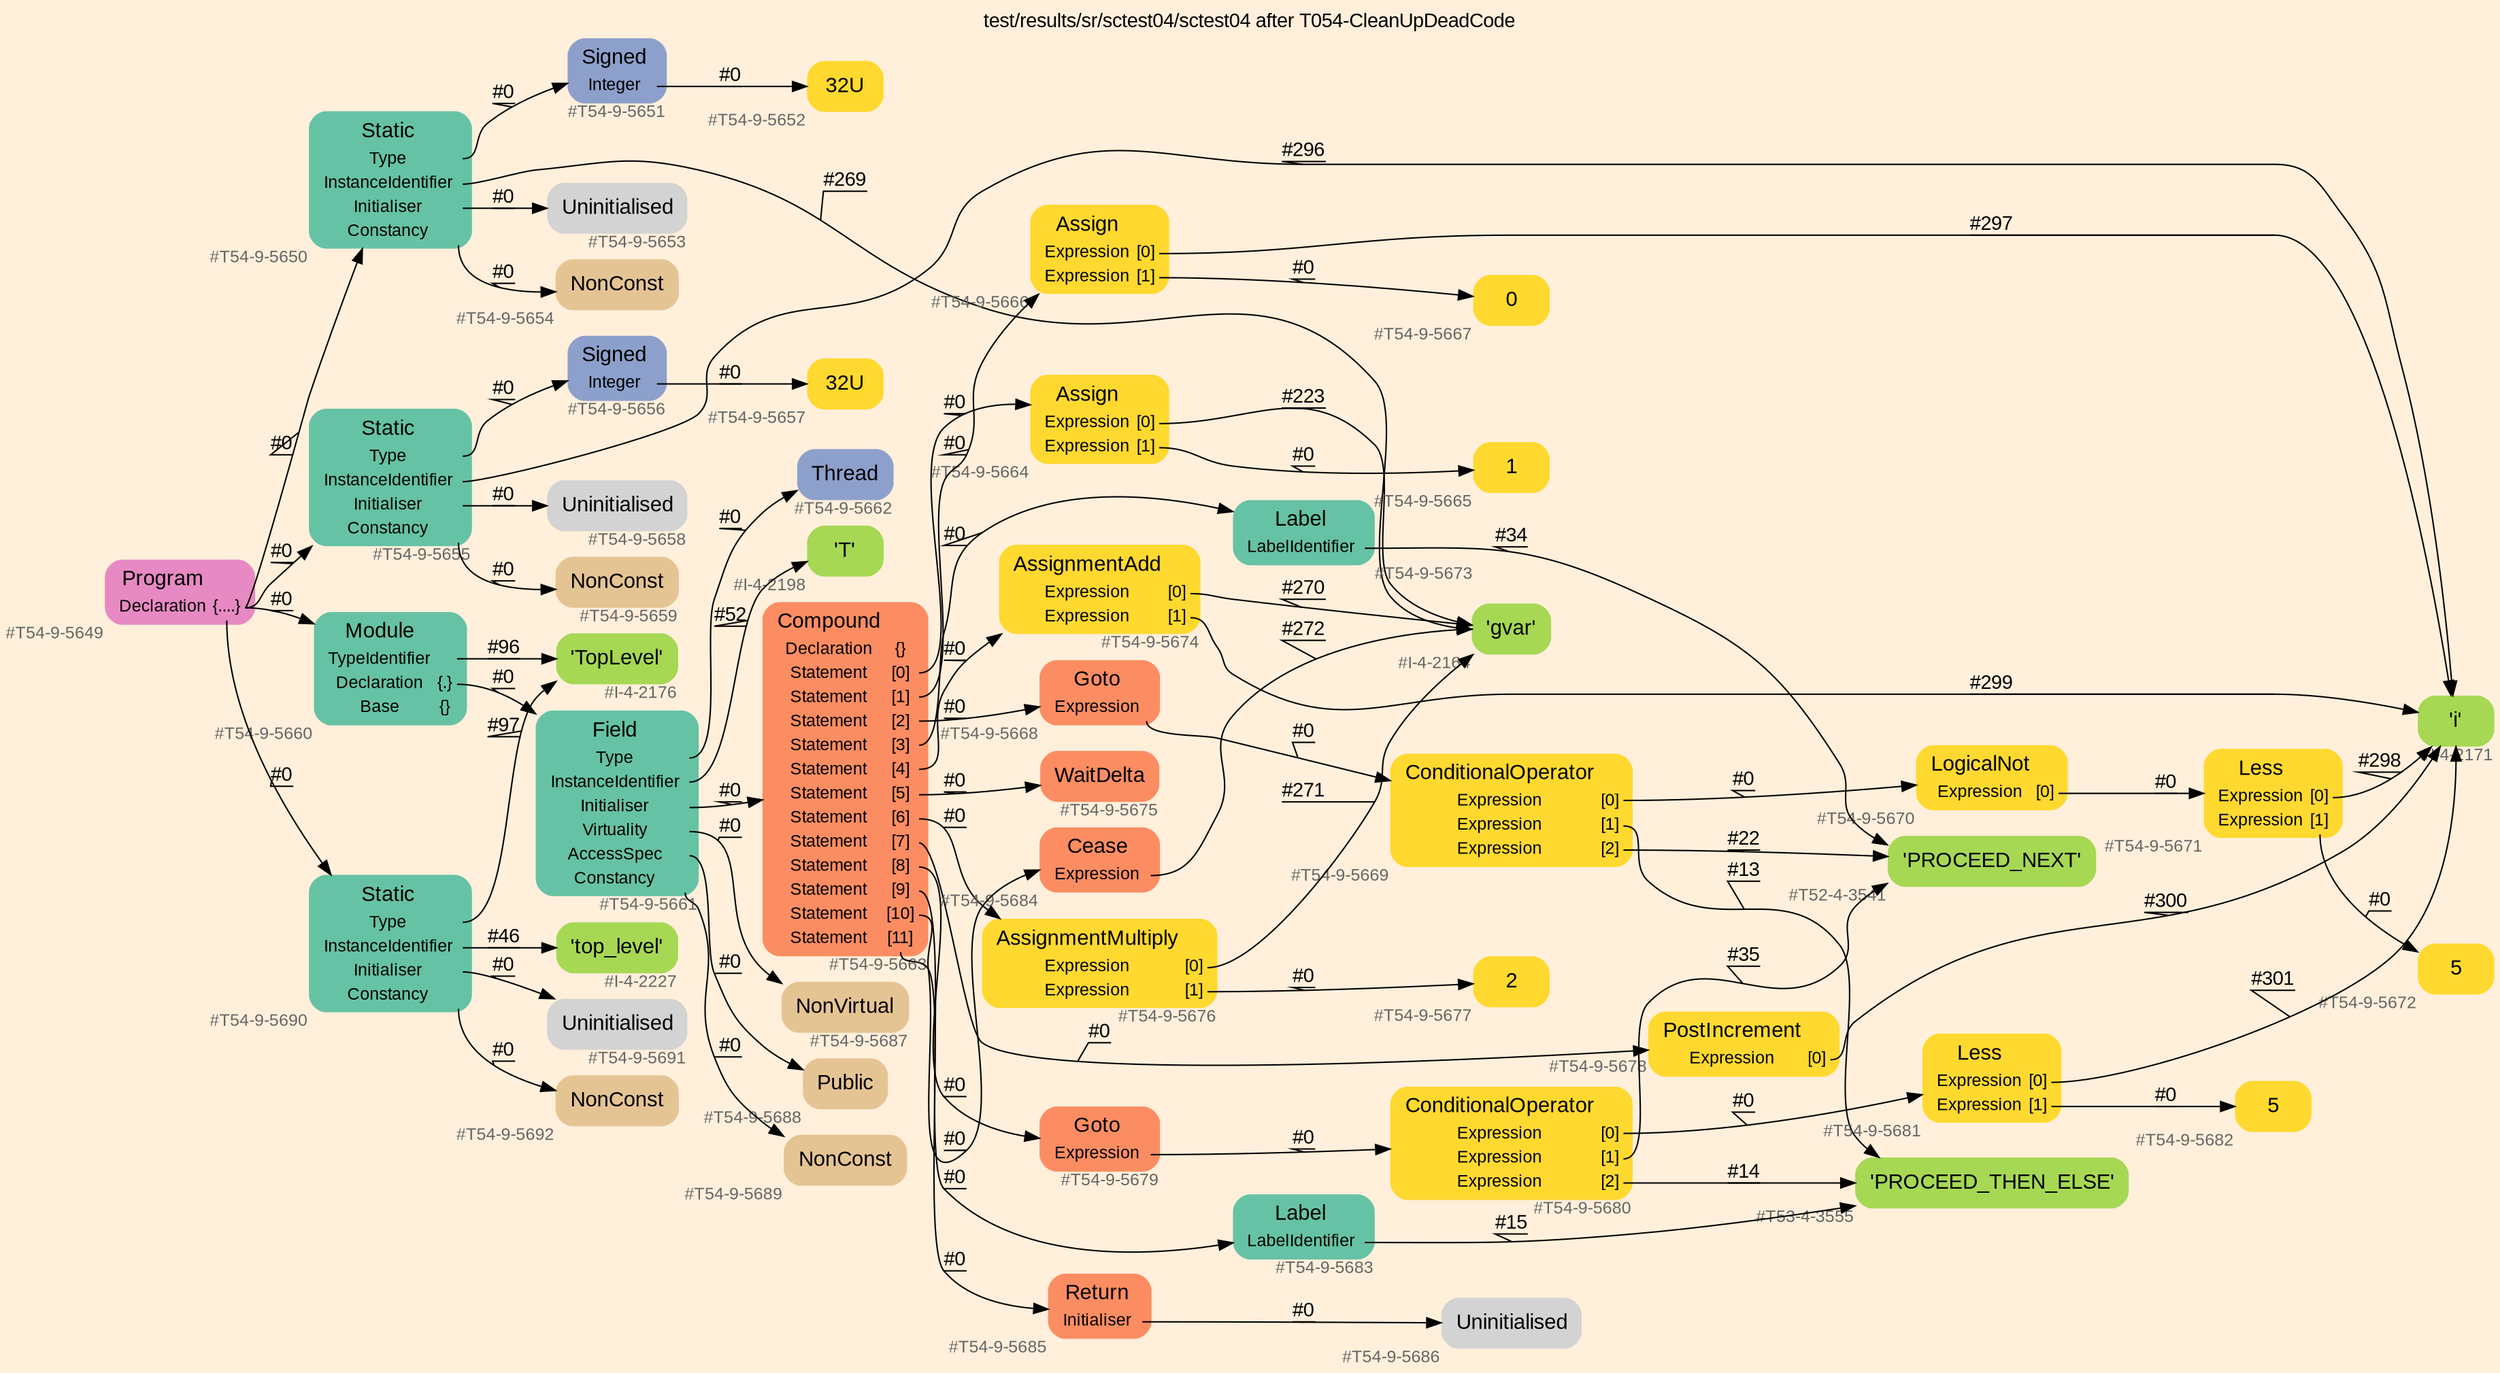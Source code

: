 digraph "test/results/sr/sctest04/sctest04 after T054-CleanUpDeadCode" {
label = "test/results/sr/sctest04/sctest04 after T054-CleanUpDeadCode"
labelloc = t
graph [
    rankdir = "LR"
    ranksep = 0.3
    bgcolor = antiquewhite1
    color = black
    fontcolor = black
    fontname = "Arial"
];
node [
    fontname = "Arial"
];
edge [
    fontname = "Arial"
];

// -------------------- node figure --------------------
// -------- block #T54-9-5649 ----------
"#T54-9-5649" [
    fillcolor = "/set28/4"
    xlabel = "#T54-9-5649"
    fontsize = "12"
    fontcolor = grey40
    shape = "plaintext"
    label = <<TABLE BORDER="0" CELLBORDER="0" CELLSPACING="0">
     <TR><TD><FONT COLOR="black" POINT-SIZE="15">Program</FONT></TD></TR>
     <TR><TD><FONT COLOR="black" POINT-SIZE="12">Declaration</FONT></TD><TD PORT="port0"><FONT COLOR="black" POINT-SIZE="12">{....}</FONT></TD></TR>
    </TABLE>>
    style = "rounded,filled"
];

// -------- block #T54-9-5650 ----------
"#T54-9-5650" [
    fillcolor = "/set28/1"
    xlabel = "#T54-9-5650"
    fontsize = "12"
    fontcolor = grey40
    shape = "plaintext"
    label = <<TABLE BORDER="0" CELLBORDER="0" CELLSPACING="0">
     <TR><TD><FONT COLOR="black" POINT-SIZE="15">Static</FONT></TD></TR>
     <TR><TD><FONT COLOR="black" POINT-SIZE="12">Type</FONT></TD><TD PORT="port0"></TD></TR>
     <TR><TD><FONT COLOR="black" POINT-SIZE="12">InstanceIdentifier</FONT></TD><TD PORT="port1"></TD></TR>
     <TR><TD><FONT COLOR="black" POINT-SIZE="12">Initialiser</FONT></TD><TD PORT="port2"></TD></TR>
     <TR><TD><FONT COLOR="black" POINT-SIZE="12">Constancy</FONT></TD><TD PORT="port3"></TD></TR>
    </TABLE>>
    style = "rounded,filled"
];

// -------- block #T54-9-5651 ----------
"#T54-9-5651" [
    fillcolor = "/set28/3"
    xlabel = "#T54-9-5651"
    fontsize = "12"
    fontcolor = grey40
    shape = "plaintext"
    label = <<TABLE BORDER="0" CELLBORDER="0" CELLSPACING="0">
     <TR><TD><FONT COLOR="black" POINT-SIZE="15">Signed</FONT></TD></TR>
     <TR><TD><FONT COLOR="black" POINT-SIZE="12">Integer</FONT></TD><TD PORT="port0"></TD></TR>
    </TABLE>>
    style = "rounded,filled"
];

// -------- block #T54-9-5652 ----------
"#T54-9-5652" [
    fillcolor = "/set28/6"
    xlabel = "#T54-9-5652"
    fontsize = "12"
    fontcolor = grey40
    shape = "plaintext"
    label = <<TABLE BORDER="0" CELLBORDER="0" CELLSPACING="0">
     <TR><TD><FONT COLOR="black" POINT-SIZE="15">32U</FONT></TD></TR>
    </TABLE>>
    style = "rounded,filled"
];

// -------- block #I-4-2164 ----------
"#I-4-2164" [
    fillcolor = "/set28/5"
    xlabel = "#I-4-2164"
    fontsize = "12"
    fontcolor = grey40
    shape = "plaintext"
    label = <<TABLE BORDER="0" CELLBORDER="0" CELLSPACING="0">
     <TR><TD><FONT COLOR="black" POINT-SIZE="15">'gvar'</FONT></TD></TR>
    </TABLE>>
    style = "rounded,filled"
];

// -------- block #T54-9-5653 ----------
"#T54-9-5653" [
    xlabel = "#T54-9-5653"
    fontsize = "12"
    fontcolor = grey40
    shape = "plaintext"
    label = <<TABLE BORDER="0" CELLBORDER="0" CELLSPACING="0">
     <TR><TD><FONT COLOR="black" POINT-SIZE="15">Uninitialised</FONT></TD></TR>
    </TABLE>>
    style = "rounded,filled"
];

// -------- block #T54-9-5654 ----------
"#T54-9-5654" [
    fillcolor = "/set28/7"
    xlabel = "#T54-9-5654"
    fontsize = "12"
    fontcolor = grey40
    shape = "plaintext"
    label = <<TABLE BORDER="0" CELLBORDER="0" CELLSPACING="0">
     <TR><TD><FONT COLOR="black" POINT-SIZE="15">NonConst</FONT></TD></TR>
    </TABLE>>
    style = "rounded,filled"
];

// -------- block #T54-9-5655 ----------
"#T54-9-5655" [
    fillcolor = "/set28/1"
    xlabel = "#T54-9-5655"
    fontsize = "12"
    fontcolor = grey40
    shape = "plaintext"
    label = <<TABLE BORDER="0" CELLBORDER="0" CELLSPACING="0">
     <TR><TD><FONT COLOR="black" POINT-SIZE="15">Static</FONT></TD></TR>
     <TR><TD><FONT COLOR="black" POINT-SIZE="12">Type</FONT></TD><TD PORT="port0"></TD></TR>
     <TR><TD><FONT COLOR="black" POINT-SIZE="12">InstanceIdentifier</FONT></TD><TD PORT="port1"></TD></TR>
     <TR><TD><FONT COLOR="black" POINT-SIZE="12">Initialiser</FONT></TD><TD PORT="port2"></TD></TR>
     <TR><TD><FONT COLOR="black" POINT-SIZE="12">Constancy</FONT></TD><TD PORT="port3"></TD></TR>
    </TABLE>>
    style = "rounded,filled"
];

// -------- block #T54-9-5656 ----------
"#T54-9-5656" [
    fillcolor = "/set28/3"
    xlabel = "#T54-9-5656"
    fontsize = "12"
    fontcolor = grey40
    shape = "plaintext"
    label = <<TABLE BORDER="0" CELLBORDER="0" CELLSPACING="0">
     <TR><TD><FONT COLOR="black" POINT-SIZE="15">Signed</FONT></TD></TR>
     <TR><TD><FONT COLOR="black" POINT-SIZE="12">Integer</FONT></TD><TD PORT="port0"></TD></TR>
    </TABLE>>
    style = "rounded,filled"
];

// -------- block #T54-9-5657 ----------
"#T54-9-5657" [
    fillcolor = "/set28/6"
    xlabel = "#T54-9-5657"
    fontsize = "12"
    fontcolor = grey40
    shape = "plaintext"
    label = <<TABLE BORDER="0" CELLBORDER="0" CELLSPACING="0">
     <TR><TD><FONT COLOR="black" POINT-SIZE="15">32U</FONT></TD></TR>
    </TABLE>>
    style = "rounded,filled"
];

// -------- block #I-4-2171 ----------
"#I-4-2171" [
    fillcolor = "/set28/5"
    xlabel = "#I-4-2171"
    fontsize = "12"
    fontcolor = grey40
    shape = "plaintext"
    label = <<TABLE BORDER="0" CELLBORDER="0" CELLSPACING="0">
     <TR><TD><FONT COLOR="black" POINT-SIZE="15">'i'</FONT></TD></TR>
    </TABLE>>
    style = "rounded,filled"
];

// -------- block #T54-9-5658 ----------
"#T54-9-5658" [
    xlabel = "#T54-9-5658"
    fontsize = "12"
    fontcolor = grey40
    shape = "plaintext"
    label = <<TABLE BORDER="0" CELLBORDER="0" CELLSPACING="0">
     <TR><TD><FONT COLOR="black" POINT-SIZE="15">Uninitialised</FONT></TD></TR>
    </TABLE>>
    style = "rounded,filled"
];

// -------- block #T54-9-5659 ----------
"#T54-9-5659" [
    fillcolor = "/set28/7"
    xlabel = "#T54-9-5659"
    fontsize = "12"
    fontcolor = grey40
    shape = "plaintext"
    label = <<TABLE BORDER="0" CELLBORDER="0" CELLSPACING="0">
     <TR><TD><FONT COLOR="black" POINT-SIZE="15">NonConst</FONT></TD></TR>
    </TABLE>>
    style = "rounded,filled"
];

// -------- block #T54-9-5660 ----------
"#T54-9-5660" [
    fillcolor = "/set28/1"
    xlabel = "#T54-9-5660"
    fontsize = "12"
    fontcolor = grey40
    shape = "plaintext"
    label = <<TABLE BORDER="0" CELLBORDER="0" CELLSPACING="0">
     <TR><TD><FONT COLOR="black" POINT-SIZE="15">Module</FONT></TD></TR>
     <TR><TD><FONT COLOR="black" POINT-SIZE="12">TypeIdentifier</FONT></TD><TD PORT="port0"></TD></TR>
     <TR><TD><FONT COLOR="black" POINT-SIZE="12">Declaration</FONT></TD><TD PORT="port1"><FONT COLOR="black" POINT-SIZE="12">{.}</FONT></TD></TR>
     <TR><TD><FONT COLOR="black" POINT-SIZE="12">Base</FONT></TD><TD PORT="port2"><FONT COLOR="black" POINT-SIZE="12">{}</FONT></TD></TR>
    </TABLE>>
    style = "rounded,filled"
];

// -------- block #I-4-2176 ----------
"#I-4-2176" [
    fillcolor = "/set28/5"
    xlabel = "#I-4-2176"
    fontsize = "12"
    fontcolor = grey40
    shape = "plaintext"
    label = <<TABLE BORDER="0" CELLBORDER="0" CELLSPACING="0">
     <TR><TD><FONT COLOR="black" POINT-SIZE="15">'TopLevel'</FONT></TD></TR>
    </TABLE>>
    style = "rounded,filled"
];

// -------- block #T54-9-5661 ----------
"#T54-9-5661" [
    fillcolor = "/set28/1"
    xlabel = "#T54-9-5661"
    fontsize = "12"
    fontcolor = grey40
    shape = "plaintext"
    label = <<TABLE BORDER="0" CELLBORDER="0" CELLSPACING="0">
     <TR><TD><FONT COLOR="black" POINT-SIZE="15">Field</FONT></TD></TR>
     <TR><TD><FONT COLOR="black" POINT-SIZE="12">Type</FONT></TD><TD PORT="port0"></TD></TR>
     <TR><TD><FONT COLOR="black" POINT-SIZE="12">InstanceIdentifier</FONT></TD><TD PORT="port1"></TD></TR>
     <TR><TD><FONT COLOR="black" POINT-SIZE="12">Initialiser</FONT></TD><TD PORT="port2"></TD></TR>
     <TR><TD><FONT COLOR="black" POINT-SIZE="12">Virtuality</FONT></TD><TD PORT="port3"></TD></TR>
     <TR><TD><FONT COLOR="black" POINT-SIZE="12">AccessSpec</FONT></TD><TD PORT="port4"></TD></TR>
     <TR><TD><FONT COLOR="black" POINT-SIZE="12">Constancy</FONT></TD><TD PORT="port5"></TD></TR>
    </TABLE>>
    style = "rounded,filled"
];

// -------- block #T54-9-5662 ----------
"#T54-9-5662" [
    fillcolor = "/set28/3"
    xlabel = "#T54-9-5662"
    fontsize = "12"
    fontcolor = grey40
    shape = "plaintext"
    label = <<TABLE BORDER="0" CELLBORDER="0" CELLSPACING="0">
     <TR><TD><FONT COLOR="black" POINT-SIZE="15">Thread</FONT></TD></TR>
    </TABLE>>
    style = "rounded,filled"
];

// -------- block #I-4-2198 ----------
"#I-4-2198" [
    fillcolor = "/set28/5"
    xlabel = "#I-4-2198"
    fontsize = "12"
    fontcolor = grey40
    shape = "plaintext"
    label = <<TABLE BORDER="0" CELLBORDER="0" CELLSPACING="0">
     <TR><TD><FONT COLOR="black" POINT-SIZE="15">'T'</FONT></TD></TR>
    </TABLE>>
    style = "rounded,filled"
];

// -------- block #T54-9-5663 ----------
"#T54-9-5663" [
    fillcolor = "/set28/2"
    xlabel = "#T54-9-5663"
    fontsize = "12"
    fontcolor = grey40
    shape = "plaintext"
    label = <<TABLE BORDER="0" CELLBORDER="0" CELLSPACING="0">
     <TR><TD><FONT COLOR="black" POINT-SIZE="15">Compound</FONT></TD></TR>
     <TR><TD><FONT COLOR="black" POINT-SIZE="12">Declaration</FONT></TD><TD PORT="port0"><FONT COLOR="black" POINT-SIZE="12">{}</FONT></TD></TR>
     <TR><TD><FONT COLOR="black" POINT-SIZE="12">Statement</FONT></TD><TD PORT="port1"><FONT COLOR="black" POINT-SIZE="12">[0]</FONT></TD></TR>
     <TR><TD><FONT COLOR="black" POINT-SIZE="12">Statement</FONT></TD><TD PORT="port2"><FONT COLOR="black" POINT-SIZE="12">[1]</FONT></TD></TR>
     <TR><TD><FONT COLOR="black" POINT-SIZE="12">Statement</FONT></TD><TD PORT="port3"><FONT COLOR="black" POINT-SIZE="12">[2]</FONT></TD></TR>
     <TR><TD><FONT COLOR="black" POINT-SIZE="12">Statement</FONT></TD><TD PORT="port4"><FONT COLOR="black" POINT-SIZE="12">[3]</FONT></TD></TR>
     <TR><TD><FONT COLOR="black" POINT-SIZE="12">Statement</FONT></TD><TD PORT="port5"><FONT COLOR="black" POINT-SIZE="12">[4]</FONT></TD></TR>
     <TR><TD><FONT COLOR="black" POINT-SIZE="12">Statement</FONT></TD><TD PORT="port6"><FONT COLOR="black" POINT-SIZE="12">[5]</FONT></TD></TR>
     <TR><TD><FONT COLOR="black" POINT-SIZE="12">Statement</FONT></TD><TD PORT="port7"><FONT COLOR="black" POINT-SIZE="12">[6]</FONT></TD></TR>
     <TR><TD><FONT COLOR="black" POINT-SIZE="12">Statement</FONT></TD><TD PORT="port8"><FONT COLOR="black" POINT-SIZE="12">[7]</FONT></TD></TR>
     <TR><TD><FONT COLOR="black" POINT-SIZE="12">Statement</FONT></TD><TD PORT="port9"><FONT COLOR="black" POINT-SIZE="12">[8]</FONT></TD></TR>
     <TR><TD><FONT COLOR="black" POINT-SIZE="12">Statement</FONT></TD><TD PORT="port10"><FONT COLOR="black" POINT-SIZE="12">[9]</FONT></TD></TR>
     <TR><TD><FONT COLOR="black" POINT-SIZE="12">Statement</FONT></TD><TD PORT="port11"><FONT COLOR="black" POINT-SIZE="12">[10]</FONT></TD></TR>
     <TR><TD><FONT COLOR="black" POINT-SIZE="12">Statement</FONT></TD><TD PORT="port12"><FONT COLOR="black" POINT-SIZE="12">[11]</FONT></TD></TR>
    </TABLE>>
    style = "rounded,filled"
];

// -------- block #T54-9-5664 ----------
"#T54-9-5664" [
    fillcolor = "/set28/6"
    xlabel = "#T54-9-5664"
    fontsize = "12"
    fontcolor = grey40
    shape = "plaintext"
    label = <<TABLE BORDER="0" CELLBORDER="0" CELLSPACING="0">
     <TR><TD><FONT COLOR="black" POINT-SIZE="15">Assign</FONT></TD></TR>
     <TR><TD><FONT COLOR="black" POINT-SIZE="12">Expression</FONT></TD><TD PORT="port0"><FONT COLOR="black" POINT-SIZE="12">[0]</FONT></TD></TR>
     <TR><TD><FONT COLOR="black" POINT-SIZE="12">Expression</FONT></TD><TD PORT="port1"><FONT COLOR="black" POINT-SIZE="12">[1]</FONT></TD></TR>
    </TABLE>>
    style = "rounded,filled"
];

// -------- block #T54-9-5665 ----------
"#T54-9-5665" [
    fillcolor = "/set28/6"
    xlabel = "#T54-9-5665"
    fontsize = "12"
    fontcolor = grey40
    shape = "plaintext"
    label = <<TABLE BORDER="0" CELLBORDER="0" CELLSPACING="0">
     <TR><TD><FONT COLOR="black" POINT-SIZE="15">1</FONT></TD></TR>
    </TABLE>>
    style = "rounded,filled"
];

// -------- block #T54-9-5666 ----------
"#T54-9-5666" [
    fillcolor = "/set28/6"
    xlabel = "#T54-9-5666"
    fontsize = "12"
    fontcolor = grey40
    shape = "plaintext"
    label = <<TABLE BORDER="0" CELLBORDER="0" CELLSPACING="0">
     <TR><TD><FONT COLOR="black" POINT-SIZE="15">Assign</FONT></TD></TR>
     <TR><TD><FONT COLOR="black" POINT-SIZE="12">Expression</FONT></TD><TD PORT="port0"><FONT COLOR="black" POINT-SIZE="12">[0]</FONT></TD></TR>
     <TR><TD><FONT COLOR="black" POINT-SIZE="12">Expression</FONT></TD><TD PORT="port1"><FONT COLOR="black" POINT-SIZE="12">[1]</FONT></TD></TR>
    </TABLE>>
    style = "rounded,filled"
];

// -------- block #T54-9-5667 ----------
"#T54-9-5667" [
    fillcolor = "/set28/6"
    xlabel = "#T54-9-5667"
    fontsize = "12"
    fontcolor = grey40
    shape = "plaintext"
    label = <<TABLE BORDER="0" CELLBORDER="0" CELLSPACING="0">
     <TR><TD><FONT COLOR="black" POINT-SIZE="15">0</FONT></TD></TR>
    </TABLE>>
    style = "rounded,filled"
];

// -------- block #T54-9-5668 ----------
"#T54-9-5668" [
    fillcolor = "/set28/2"
    xlabel = "#T54-9-5668"
    fontsize = "12"
    fontcolor = grey40
    shape = "plaintext"
    label = <<TABLE BORDER="0" CELLBORDER="0" CELLSPACING="0">
     <TR><TD><FONT COLOR="black" POINT-SIZE="15">Goto</FONT></TD></TR>
     <TR><TD><FONT COLOR="black" POINT-SIZE="12">Expression</FONT></TD><TD PORT="port0"></TD></TR>
    </TABLE>>
    style = "rounded,filled"
];

// -------- block #T54-9-5669 ----------
"#T54-9-5669" [
    fillcolor = "/set28/6"
    xlabel = "#T54-9-5669"
    fontsize = "12"
    fontcolor = grey40
    shape = "plaintext"
    label = <<TABLE BORDER="0" CELLBORDER="0" CELLSPACING="0">
     <TR><TD><FONT COLOR="black" POINT-SIZE="15">ConditionalOperator</FONT></TD></TR>
     <TR><TD><FONT COLOR="black" POINT-SIZE="12">Expression</FONT></TD><TD PORT="port0"><FONT COLOR="black" POINT-SIZE="12">[0]</FONT></TD></TR>
     <TR><TD><FONT COLOR="black" POINT-SIZE="12">Expression</FONT></TD><TD PORT="port1"><FONT COLOR="black" POINT-SIZE="12">[1]</FONT></TD></TR>
     <TR><TD><FONT COLOR="black" POINT-SIZE="12">Expression</FONT></TD><TD PORT="port2"><FONT COLOR="black" POINT-SIZE="12">[2]</FONT></TD></TR>
    </TABLE>>
    style = "rounded,filled"
];

// -------- block #T54-9-5670 ----------
"#T54-9-5670" [
    fillcolor = "/set28/6"
    xlabel = "#T54-9-5670"
    fontsize = "12"
    fontcolor = grey40
    shape = "plaintext"
    label = <<TABLE BORDER="0" CELLBORDER="0" CELLSPACING="0">
     <TR><TD><FONT COLOR="black" POINT-SIZE="15">LogicalNot</FONT></TD></TR>
     <TR><TD><FONT COLOR="black" POINT-SIZE="12">Expression</FONT></TD><TD PORT="port0"><FONT COLOR="black" POINT-SIZE="12">[0]</FONT></TD></TR>
    </TABLE>>
    style = "rounded,filled"
];

// -------- block #T54-9-5671 ----------
"#T54-9-5671" [
    fillcolor = "/set28/6"
    xlabel = "#T54-9-5671"
    fontsize = "12"
    fontcolor = grey40
    shape = "plaintext"
    label = <<TABLE BORDER="0" CELLBORDER="0" CELLSPACING="0">
     <TR><TD><FONT COLOR="black" POINT-SIZE="15">Less</FONT></TD></TR>
     <TR><TD><FONT COLOR="black" POINT-SIZE="12">Expression</FONT></TD><TD PORT="port0"><FONT COLOR="black" POINT-SIZE="12">[0]</FONT></TD></TR>
     <TR><TD><FONT COLOR="black" POINT-SIZE="12">Expression</FONT></TD><TD PORT="port1"><FONT COLOR="black" POINT-SIZE="12">[1]</FONT></TD></TR>
    </TABLE>>
    style = "rounded,filled"
];

// -------- block #T54-9-5672 ----------
"#T54-9-5672" [
    fillcolor = "/set28/6"
    xlabel = "#T54-9-5672"
    fontsize = "12"
    fontcolor = grey40
    shape = "plaintext"
    label = <<TABLE BORDER="0" CELLBORDER="0" CELLSPACING="0">
     <TR><TD><FONT COLOR="black" POINT-SIZE="15">5</FONT></TD></TR>
    </TABLE>>
    style = "rounded,filled"
];

// -------- block #T53-4-3555 ----------
"#T53-4-3555" [
    fillcolor = "/set28/5"
    xlabel = "#T53-4-3555"
    fontsize = "12"
    fontcolor = grey40
    shape = "plaintext"
    label = <<TABLE BORDER="0" CELLBORDER="0" CELLSPACING="0">
     <TR><TD><FONT COLOR="black" POINT-SIZE="15">'PROCEED_THEN_ELSE'</FONT></TD></TR>
    </TABLE>>
    style = "rounded,filled"
];

// -------- block #T52-4-3541 ----------
"#T52-4-3541" [
    fillcolor = "/set28/5"
    xlabel = "#T52-4-3541"
    fontsize = "12"
    fontcolor = grey40
    shape = "plaintext"
    label = <<TABLE BORDER="0" CELLBORDER="0" CELLSPACING="0">
     <TR><TD><FONT COLOR="black" POINT-SIZE="15">'PROCEED_NEXT'</FONT></TD></TR>
    </TABLE>>
    style = "rounded,filled"
];

// -------- block #T54-9-5673 ----------
"#T54-9-5673" [
    fillcolor = "/set28/1"
    xlabel = "#T54-9-5673"
    fontsize = "12"
    fontcolor = grey40
    shape = "plaintext"
    label = <<TABLE BORDER="0" CELLBORDER="0" CELLSPACING="0">
     <TR><TD><FONT COLOR="black" POINT-SIZE="15">Label</FONT></TD></TR>
     <TR><TD><FONT COLOR="black" POINT-SIZE="12">LabelIdentifier</FONT></TD><TD PORT="port0"></TD></TR>
    </TABLE>>
    style = "rounded,filled"
];

// -------- block #T54-9-5674 ----------
"#T54-9-5674" [
    fillcolor = "/set28/6"
    xlabel = "#T54-9-5674"
    fontsize = "12"
    fontcolor = grey40
    shape = "plaintext"
    label = <<TABLE BORDER="0" CELLBORDER="0" CELLSPACING="0">
     <TR><TD><FONT COLOR="black" POINT-SIZE="15">AssignmentAdd</FONT></TD></TR>
     <TR><TD><FONT COLOR="black" POINT-SIZE="12">Expression</FONT></TD><TD PORT="port0"><FONT COLOR="black" POINT-SIZE="12">[0]</FONT></TD></TR>
     <TR><TD><FONT COLOR="black" POINT-SIZE="12">Expression</FONT></TD><TD PORT="port1"><FONT COLOR="black" POINT-SIZE="12">[1]</FONT></TD></TR>
    </TABLE>>
    style = "rounded,filled"
];

// -------- block #T54-9-5675 ----------
"#T54-9-5675" [
    fillcolor = "/set28/2"
    xlabel = "#T54-9-5675"
    fontsize = "12"
    fontcolor = grey40
    shape = "plaintext"
    label = <<TABLE BORDER="0" CELLBORDER="0" CELLSPACING="0">
     <TR><TD><FONT COLOR="black" POINT-SIZE="15">WaitDelta</FONT></TD></TR>
    </TABLE>>
    style = "rounded,filled"
];

// -------- block #T54-9-5676 ----------
"#T54-9-5676" [
    fillcolor = "/set28/6"
    xlabel = "#T54-9-5676"
    fontsize = "12"
    fontcolor = grey40
    shape = "plaintext"
    label = <<TABLE BORDER="0" CELLBORDER="0" CELLSPACING="0">
     <TR><TD><FONT COLOR="black" POINT-SIZE="15">AssignmentMultiply</FONT></TD></TR>
     <TR><TD><FONT COLOR="black" POINT-SIZE="12">Expression</FONT></TD><TD PORT="port0"><FONT COLOR="black" POINT-SIZE="12">[0]</FONT></TD></TR>
     <TR><TD><FONT COLOR="black" POINT-SIZE="12">Expression</FONT></TD><TD PORT="port1"><FONT COLOR="black" POINT-SIZE="12">[1]</FONT></TD></TR>
    </TABLE>>
    style = "rounded,filled"
];

// -------- block #T54-9-5677 ----------
"#T54-9-5677" [
    fillcolor = "/set28/6"
    xlabel = "#T54-9-5677"
    fontsize = "12"
    fontcolor = grey40
    shape = "plaintext"
    label = <<TABLE BORDER="0" CELLBORDER="0" CELLSPACING="0">
     <TR><TD><FONT COLOR="black" POINT-SIZE="15">2</FONT></TD></TR>
    </TABLE>>
    style = "rounded,filled"
];

// -------- block #T54-9-5678 ----------
"#T54-9-5678" [
    fillcolor = "/set28/6"
    xlabel = "#T54-9-5678"
    fontsize = "12"
    fontcolor = grey40
    shape = "plaintext"
    label = <<TABLE BORDER="0" CELLBORDER="0" CELLSPACING="0">
     <TR><TD><FONT COLOR="black" POINT-SIZE="15">PostIncrement</FONT></TD></TR>
     <TR><TD><FONT COLOR="black" POINT-SIZE="12">Expression</FONT></TD><TD PORT="port0"><FONT COLOR="black" POINT-SIZE="12">[0]</FONT></TD></TR>
    </TABLE>>
    style = "rounded,filled"
];

// -------- block #T54-9-5679 ----------
"#T54-9-5679" [
    fillcolor = "/set28/2"
    xlabel = "#T54-9-5679"
    fontsize = "12"
    fontcolor = grey40
    shape = "plaintext"
    label = <<TABLE BORDER="0" CELLBORDER="0" CELLSPACING="0">
     <TR><TD><FONT COLOR="black" POINT-SIZE="15">Goto</FONT></TD></TR>
     <TR><TD><FONT COLOR="black" POINT-SIZE="12">Expression</FONT></TD><TD PORT="port0"></TD></TR>
    </TABLE>>
    style = "rounded,filled"
];

// -------- block #T54-9-5680 ----------
"#T54-9-5680" [
    fillcolor = "/set28/6"
    xlabel = "#T54-9-5680"
    fontsize = "12"
    fontcolor = grey40
    shape = "plaintext"
    label = <<TABLE BORDER="0" CELLBORDER="0" CELLSPACING="0">
     <TR><TD><FONT COLOR="black" POINT-SIZE="15">ConditionalOperator</FONT></TD></TR>
     <TR><TD><FONT COLOR="black" POINT-SIZE="12">Expression</FONT></TD><TD PORT="port0"><FONT COLOR="black" POINT-SIZE="12">[0]</FONT></TD></TR>
     <TR><TD><FONT COLOR="black" POINT-SIZE="12">Expression</FONT></TD><TD PORT="port1"><FONT COLOR="black" POINT-SIZE="12">[1]</FONT></TD></TR>
     <TR><TD><FONT COLOR="black" POINT-SIZE="12">Expression</FONT></TD><TD PORT="port2"><FONT COLOR="black" POINT-SIZE="12">[2]</FONT></TD></TR>
    </TABLE>>
    style = "rounded,filled"
];

// -------- block #T54-9-5681 ----------
"#T54-9-5681" [
    fillcolor = "/set28/6"
    xlabel = "#T54-9-5681"
    fontsize = "12"
    fontcolor = grey40
    shape = "plaintext"
    label = <<TABLE BORDER="0" CELLBORDER="0" CELLSPACING="0">
     <TR><TD><FONT COLOR="black" POINT-SIZE="15">Less</FONT></TD></TR>
     <TR><TD><FONT COLOR="black" POINT-SIZE="12">Expression</FONT></TD><TD PORT="port0"><FONT COLOR="black" POINT-SIZE="12">[0]</FONT></TD></TR>
     <TR><TD><FONT COLOR="black" POINT-SIZE="12">Expression</FONT></TD><TD PORT="port1"><FONT COLOR="black" POINT-SIZE="12">[1]</FONT></TD></TR>
    </TABLE>>
    style = "rounded,filled"
];

// -------- block #T54-9-5682 ----------
"#T54-9-5682" [
    fillcolor = "/set28/6"
    xlabel = "#T54-9-5682"
    fontsize = "12"
    fontcolor = grey40
    shape = "plaintext"
    label = <<TABLE BORDER="0" CELLBORDER="0" CELLSPACING="0">
     <TR><TD><FONT COLOR="black" POINT-SIZE="15">5</FONT></TD></TR>
    </TABLE>>
    style = "rounded,filled"
];

// -------- block #T54-9-5683 ----------
"#T54-9-5683" [
    fillcolor = "/set28/1"
    xlabel = "#T54-9-5683"
    fontsize = "12"
    fontcolor = grey40
    shape = "plaintext"
    label = <<TABLE BORDER="0" CELLBORDER="0" CELLSPACING="0">
     <TR><TD><FONT COLOR="black" POINT-SIZE="15">Label</FONT></TD></TR>
     <TR><TD><FONT COLOR="black" POINT-SIZE="12">LabelIdentifier</FONT></TD><TD PORT="port0"></TD></TR>
    </TABLE>>
    style = "rounded,filled"
];

// -------- block #T54-9-5684 ----------
"#T54-9-5684" [
    fillcolor = "/set28/2"
    xlabel = "#T54-9-5684"
    fontsize = "12"
    fontcolor = grey40
    shape = "plaintext"
    label = <<TABLE BORDER="0" CELLBORDER="0" CELLSPACING="0">
     <TR><TD><FONT COLOR="black" POINT-SIZE="15">Cease</FONT></TD></TR>
     <TR><TD><FONT COLOR="black" POINT-SIZE="12">Expression</FONT></TD><TD PORT="port0"></TD></TR>
    </TABLE>>
    style = "rounded,filled"
];

// -------- block #T54-9-5685 ----------
"#T54-9-5685" [
    fillcolor = "/set28/2"
    xlabel = "#T54-9-5685"
    fontsize = "12"
    fontcolor = grey40
    shape = "plaintext"
    label = <<TABLE BORDER="0" CELLBORDER="0" CELLSPACING="0">
     <TR><TD><FONT COLOR="black" POINT-SIZE="15">Return</FONT></TD></TR>
     <TR><TD><FONT COLOR="black" POINT-SIZE="12">Initialiser</FONT></TD><TD PORT="port0"></TD></TR>
    </TABLE>>
    style = "rounded,filled"
];

// -------- block #T54-9-5686 ----------
"#T54-9-5686" [
    xlabel = "#T54-9-5686"
    fontsize = "12"
    fontcolor = grey40
    shape = "plaintext"
    label = <<TABLE BORDER="0" CELLBORDER="0" CELLSPACING="0">
     <TR><TD><FONT COLOR="black" POINT-SIZE="15">Uninitialised</FONT></TD></TR>
    </TABLE>>
    style = "rounded,filled"
];

// -------- block #T54-9-5687 ----------
"#T54-9-5687" [
    fillcolor = "/set28/7"
    xlabel = "#T54-9-5687"
    fontsize = "12"
    fontcolor = grey40
    shape = "plaintext"
    label = <<TABLE BORDER="0" CELLBORDER="0" CELLSPACING="0">
     <TR><TD><FONT COLOR="black" POINT-SIZE="15">NonVirtual</FONT></TD></TR>
    </TABLE>>
    style = "rounded,filled"
];

// -------- block #T54-9-5688 ----------
"#T54-9-5688" [
    fillcolor = "/set28/7"
    xlabel = "#T54-9-5688"
    fontsize = "12"
    fontcolor = grey40
    shape = "plaintext"
    label = <<TABLE BORDER="0" CELLBORDER="0" CELLSPACING="0">
     <TR><TD><FONT COLOR="black" POINT-SIZE="15">Public</FONT></TD></TR>
    </TABLE>>
    style = "rounded,filled"
];

// -------- block #T54-9-5689 ----------
"#T54-9-5689" [
    fillcolor = "/set28/7"
    xlabel = "#T54-9-5689"
    fontsize = "12"
    fontcolor = grey40
    shape = "plaintext"
    label = <<TABLE BORDER="0" CELLBORDER="0" CELLSPACING="0">
     <TR><TD><FONT COLOR="black" POINT-SIZE="15">NonConst</FONT></TD></TR>
    </TABLE>>
    style = "rounded,filled"
];

// -------- block #T54-9-5690 ----------
"#T54-9-5690" [
    fillcolor = "/set28/1"
    xlabel = "#T54-9-5690"
    fontsize = "12"
    fontcolor = grey40
    shape = "plaintext"
    label = <<TABLE BORDER="0" CELLBORDER="0" CELLSPACING="0">
     <TR><TD><FONT COLOR="black" POINT-SIZE="15">Static</FONT></TD></TR>
     <TR><TD><FONT COLOR="black" POINT-SIZE="12">Type</FONT></TD><TD PORT="port0"></TD></TR>
     <TR><TD><FONT COLOR="black" POINT-SIZE="12">InstanceIdentifier</FONT></TD><TD PORT="port1"></TD></TR>
     <TR><TD><FONT COLOR="black" POINT-SIZE="12">Initialiser</FONT></TD><TD PORT="port2"></TD></TR>
     <TR><TD><FONT COLOR="black" POINT-SIZE="12">Constancy</FONT></TD><TD PORT="port3"></TD></TR>
    </TABLE>>
    style = "rounded,filled"
];

// -------- block #I-4-2227 ----------
"#I-4-2227" [
    fillcolor = "/set28/5"
    xlabel = "#I-4-2227"
    fontsize = "12"
    fontcolor = grey40
    shape = "plaintext"
    label = <<TABLE BORDER="0" CELLBORDER="0" CELLSPACING="0">
     <TR><TD><FONT COLOR="black" POINT-SIZE="15">'top_level'</FONT></TD></TR>
    </TABLE>>
    style = "rounded,filled"
];

// -------- block #T54-9-5691 ----------
"#T54-9-5691" [
    xlabel = "#T54-9-5691"
    fontsize = "12"
    fontcolor = grey40
    shape = "plaintext"
    label = <<TABLE BORDER="0" CELLBORDER="0" CELLSPACING="0">
     <TR><TD><FONT COLOR="black" POINT-SIZE="15">Uninitialised</FONT></TD></TR>
    </TABLE>>
    style = "rounded,filled"
];

// -------- block #T54-9-5692 ----------
"#T54-9-5692" [
    fillcolor = "/set28/7"
    xlabel = "#T54-9-5692"
    fontsize = "12"
    fontcolor = grey40
    shape = "plaintext"
    label = <<TABLE BORDER="0" CELLBORDER="0" CELLSPACING="0">
     <TR><TD><FONT COLOR="black" POINT-SIZE="15">NonConst</FONT></TD></TR>
    </TABLE>>
    style = "rounded,filled"
];

"#T54-9-5649":port0 -> "#T54-9-5650" [
    label = "#0"
    decorate = true
    color = black
    fontcolor = black
];

"#T54-9-5649":port0 -> "#T54-9-5655" [
    label = "#0"
    decorate = true
    color = black
    fontcolor = black
];

"#T54-9-5649":port0 -> "#T54-9-5660" [
    label = "#0"
    decorate = true
    color = black
    fontcolor = black
];

"#T54-9-5649":port0 -> "#T54-9-5690" [
    label = "#0"
    decorate = true
    color = black
    fontcolor = black
];

"#T54-9-5650":port0 -> "#T54-9-5651" [
    label = "#0"
    decorate = true
    color = black
    fontcolor = black
];

"#T54-9-5650":port1 -> "#I-4-2164" [
    label = "#269"
    decorate = true
    color = black
    fontcolor = black
];

"#T54-9-5650":port2 -> "#T54-9-5653" [
    label = "#0"
    decorate = true
    color = black
    fontcolor = black
];

"#T54-9-5650":port3 -> "#T54-9-5654" [
    label = "#0"
    decorate = true
    color = black
    fontcolor = black
];

"#T54-9-5651":port0 -> "#T54-9-5652" [
    label = "#0"
    decorate = true
    color = black
    fontcolor = black
];

"#T54-9-5655":port0 -> "#T54-9-5656" [
    label = "#0"
    decorate = true
    color = black
    fontcolor = black
];

"#T54-9-5655":port1 -> "#I-4-2171" [
    label = "#296"
    decorate = true
    color = black
    fontcolor = black
];

"#T54-9-5655":port2 -> "#T54-9-5658" [
    label = "#0"
    decorate = true
    color = black
    fontcolor = black
];

"#T54-9-5655":port3 -> "#T54-9-5659" [
    label = "#0"
    decorate = true
    color = black
    fontcolor = black
];

"#T54-9-5656":port0 -> "#T54-9-5657" [
    label = "#0"
    decorate = true
    color = black
    fontcolor = black
];

"#T54-9-5660":port0 -> "#I-4-2176" [
    label = "#96"
    decorate = true
    color = black
    fontcolor = black
];

"#T54-9-5660":port1 -> "#T54-9-5661" [
    label = "#0"
    decorate = true
    color = black
    fontcolor = black
];

"#T54-9-5661":port0 -> "#T54-9-5662" [
    label = "#0"
    decorate = true
    color = black
    fontcolor = black
];

"#T54-9-5661":port1 -> "#I-4-2198" [
    label = "#52"
    decorate = true
    color = black
    fontcolor = black
];

"#T54-9-5661":port2 -> "#T54-9-5663" [
    label = "#0"
    decorate = true
    color = black
    fontcolor = black
];

"#T54-9-5661":port3 -> "#T54-9-5687" [
    label = "#0"
    decorate = true
    color = black
    fontcolor = black
];

"#T54-9-5661":port4 -> "#T54-9-5688" [
    label = "#0"
    decorate = true
    color = black
    fontcolor = black
];

"#T54-9-5661":port5 -> "#T54-9-5689" [
    label = "#0"
    decorate = true
    color = black
    fontcolor = black
];

"#T54-9-5663":port1 -> "#T54-9-5664" [
    label = "#0"
    decorate = true
    color = black
    fontcolor = black
];

"#T54-9-5663":port2 -> "#T54-9-5666" [
    label = "#0"
    decorate = true
    color = black
    fontcolor = black
];

"#T54-9-5663":port3 -> "#T54-9-5668" [
    label = "#0"
    decorate = true
    color = black
    fontcolor = black
];

"#T54-9-5663":port4 -> "#T54-9-5673" [
    label = "#0"
    decorate = true
    color = black
    fontcolor = black
];

"#T54-9-5663":port5 -> "#T54-9-5674" [
    label = "#0"
    decorate = true
    color = black
    fontcolor = black
];

"#T54-9-5663":port6 -> "#T54-9-5675" [
    label = "#0"
    decorate = true
    color = black
    fontcolor = black
];

"#T54-9-5663":port7 -> "#T54-9-5676" [
    label = "#0"
    decorate = true
    color = black
    fontcolor = black
];

"#T54-9-5663":port8 -> "#T54-9-5678" [
    label = "#0"
    decorate = true
    color = black
    fontcolor = black
];

"#T54-9-5663":port9 -> "#T54-9-5679" [
    label = "#0"
    decorate = true
    color = black
    fontcolor = black
];

"#T54-9-5663":port10 -> "#T54-9-5683" [
    label = "#0"
    decorate = true
    color = black
    fontcolor = black
];

"#T54-9-5663":port11 -> "#T54-9-5684" [
    label = "#0"
    decorate = true
    color = black
    fontcolor = black
];

"#T54-9-5663":port12 -> "#T54-9-5685" [
    label = "#0"
    decorate = true
    color = black
    fontcolor = black
];

"#T54-9-5664":port0 -> "#I-4-2164" [
    label = "#223"
    decorate = true
    color = black
    fontcolor = black
];

"#T54-9-5664":port1 -> "#T54-9-5665" [
    label = "#0"
    decorate = true
    color = black
    fontcolor = black
];

"#T54-9-5666":port0 -> "#I-4-2171" [
    label = "#297"
    decorate = true
    color = black
    fontcolor = black
];

"#T54-9-5666":port1 -> "#T54-9-5667" [
    label = "#0"
    decorate = true
    color = black
    fontcolor = black
];

"#T54-9-5668":port0 -> "#T54-9-5669" [
    label = "#0"
    decorate = true
    color = black
    fontcolor = black
];

"#T54-9-5669":port0 -> "#T54-9-5670" [
    label = "#0"
    decorate = true
    color = black
    fontcolor = black
];

"#T54-9-5669":port1 -> "#T53-4-3555" [
    label = "#13"
    decorate = true
    color = black
    fontcolor = black
];

"#T54-9-5669":port2 -> "#T52-4-3541" [
    label = "#22"
    decorate = true
    color = black
    fontcolor = black
];

"#T54-9-5670":port0 -> "#T54-9-5671" [
    label = "#0"
    decorate = true
    color = black
    fontcolor = black
];

"#T54-9-5671":port0 -> "#I-4-2171" [
    label = "#298"
    decorate = true
    color = black
    fontcolor = black
];

"#T54-9-5671":port1 -> "#T54-9-5672" [
    label = "#0"
    decorate = true
    color = black
    fontcolor = black
];

"#T54-9-5673":port0 -> "#T52-4-3541" [
    label = "#34"
    decorate = true
    color = black
    fontcolor = black
];

"#T54-9-5674":port0 -> "#I-4-2164" [
    label = "#270"
    decorate = true
    color = black
    fontcolor = black
];

"#T54-9-5674":port1 -> "#I-4-2171" [
    label = "#299"
    decorate = true
    color = black
    fontcolor = black
];

"#T54-9-5676":port0 -> "#I-4-2164" [
    label = "#271"
    decorate = true
    color = black
    fontcolor = black
];

"#T54-9-5676":port1 -> "#T54-9-5677" [
    label = "#0"
    decorate = true
    color = black
    fontcolor = black
];

"#T54-9-5678":port0 -> "#I-4-2171" [
    label = "#300"
    decorate = true
    color = black
    fontcolor = black
];

"#T54-9-5679":port0 -> "#T54-9-5680" [
    label = "#0"
    decorate = true
    color = black
    fontcolor = black
];

"#T54-9-5680":port0 -> "#T54-9-5681" [
    label = "#0"
    decorate = true
    color = black
    fontcolor = black
];

"#T54-9-5680":port1 -> "#T52-4-3541" [
    label = "#35"
    decorate = true
    color = black
    fontcolor = black
];

"#T54-9-5680":port2 -> "#T53-4-3555" [
    label = "#14"
    decorate = true
    color = black
    fontcolor = black
];

"#T54-9-5681":port0 -> "#I-4-2171" [
    label = "#301"
    decorate = true
    color = black
    fontcolor = black
];

"#T54-9-5681":port1 -> "#T54-9-5682" [
    label = "#0"
    decorate = true
    color = black
    fontcolor = black
];

"#T54-9-5683":port0 -> "#T53-4-3555" [
    label = "#15"
    decorate = true
    color = black
    fontcolor = black
];

"#T54-9-5684":port0 -> "#I-4-2164" [
    label = "#272"
    decorate = true
    color = black
    fontcolor = black
];

"#T54-9-5685":port0 -> "#T54-9-5686" [
    label = "#0"
    decorate = true
    color = black
    fontcolor = black
];

"#T54-9-5690":port0 -> "#I-4-2176" [
    label = "#97"
    decorate = true
    color = black
    fontcolor = black
];

"#T54-9-5690":port1 -> "#I-4-2227" [
    label = "#46"
    decorate = true
    color = black
    fontcolor = black
];

"#T54-9-5690":port2 -> "#T54-9-5691" [
    label = "#0"
    decorate = true
    color = black
    fontcolor = black
];

"#T54-9-5690":port3 -> "#T54-9-5692" [
    label = "#0"
    decorate = true
    color = black
    fontcolor = black
];


}
